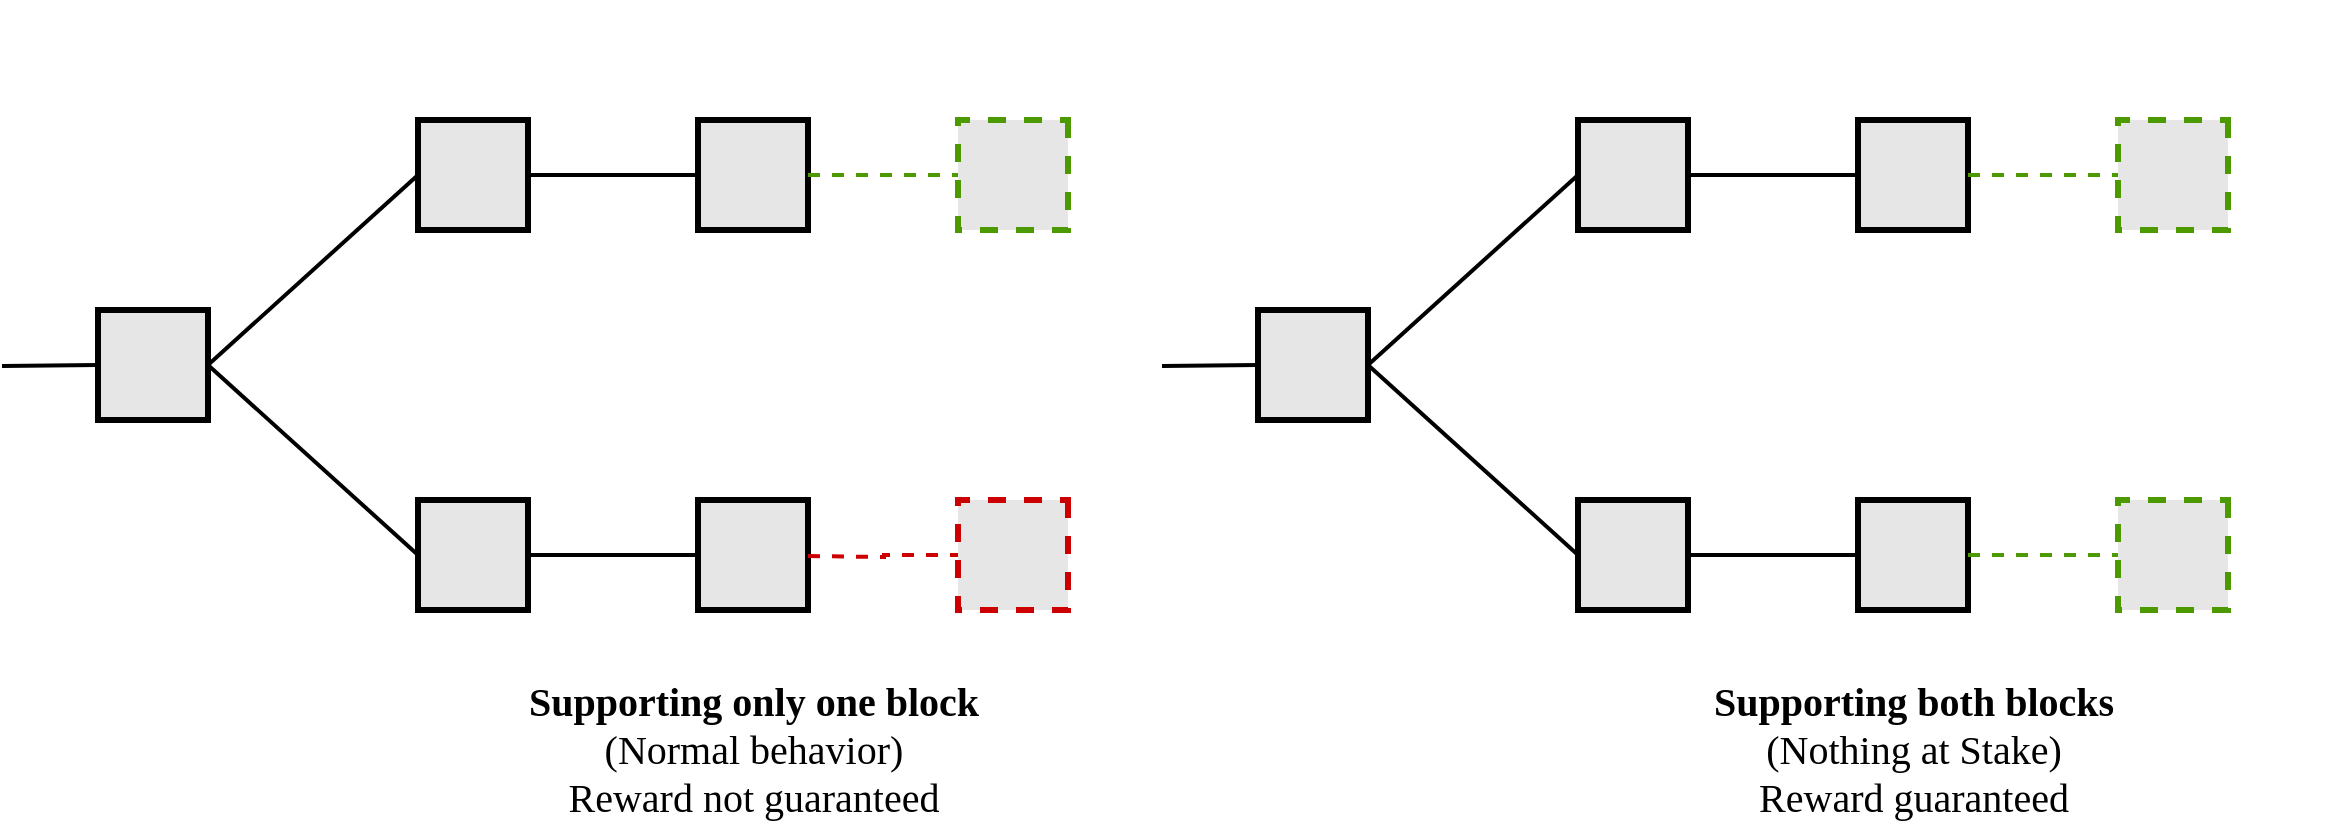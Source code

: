 <mxfile version="21.2.8" type="device" pages="2">
  <diagram name="NaS" id="9Ym3tnWQgLL6RxvB95Zr">
    <mxGraphModel dx="1418" dy="820" grid="1" gridSize="10" guides="1" tooltips="1" connect="1" arrows="1" fold="1" page="1" pageScale="1" pageWidth="1169" pageHeight="827" math="0" shadow="0">
      <root>
        <mxCell id="0" />
        <mxCell id="1" parent="0" />
        <mxCell id="mmL3YTIzJLNIyzHsJpGo-32" value="" style="group;flipH=0;rotation=90;" parent="1" vertex="1" connectable="0">
          <mxGeometry x="760" y="137" width="363.37" height="533" as="geometry" />
        </mxCell>
        <mxCell id="mmL3YTIzJLNIyzHsJpGo-20" style="edgeStyle=orthogonalEdgeStyle;rounded=0;orthogonalLoop=1;jettySize=auto;html=1;exitX=0.5;exitY=1;exitDx=0;exitDy=0;endArrow=none;endFill=0;strokeWidth=2;" parent="mmL3YTIzJLNIyzHsJpGo-32" source="mmL3YTIzJLNIyzHsJpGo-21" edge="1">
          <mxGeometry relative="1" as="geometry">
            <mxPoint x="-144" y="267" as="targetPoint" />
            <Array as="points">
              <mxPoint x="-144" y="266" />
            </Array>
          </mxGeometry>
        </mxCell>
        <mxCell id="mmL3YTIzJLNIyzHsJpGo-21" value="" style="whiteSpace=wrap;html=1;aspect=fixed;strokeWidth=3;fillColor=#E6E6E6;rotation=90;" parent="mmL3YTIzJLNIyzHsJpGo-32" vertex="1">
          <mxGeometry x="-96" y="239" width="55" height="55" as="geometry" />
        </mxCell>
        <mxCell id="mmL3YTIzJLNIyzHsJpGo-23" value="" style="whiteSpace=wrap;html=1;aspect=fixed;strokeWidth=3;fillColor=#E6E6E6;rotation=90;" parent="mmL3YTIzJLNIyzHsJpGo-32" vertex="1">
          <mxGeometry x="204" y="144" width="55" height="55" as="geometry" />
        </mxCell>
        <mxCell id="mmL3YTIzJLNIyzHsJpGo-24" value="" style="whiteSpace=wrap;html=1;aspect=fixed;strokeWidth=3;fillColor=#E6E6E6;rotation=90;" parent="mmL3YTIzJLNIyzHsJpGo-32" vertex="1">
          <mxGeometry x="204" y="334" width="55" height="55" as="geometry" />
        </mxCell>
        <mxCell id="mmL3YTIzJLNIyzHsJpGo-25" style="edgeStyle=orthogonalEdgeStyle;rounded=0;orthogonalLoop=1;jettySize=auto;html=1;exitX=0.5;exitY=0;exitDx=0;exitDy=0;endArrow=none;endFill=0;strokeWidth=2;" parent="mmL3YTIzJLNIyzHsJpGo-32" source="mmL3YTIzJLNIyzHsJpGo-26" target="mmL3YTIzJLNIyzHsJpGo-23" edge="1">
          <mxGeometry relative="1" as="geometry" />
        </mxCell>
        <mxCell id="mmL3YTIzJLNIyzHsJpGo-26" value="" style="whiteSpace=wrap;html=1;aspect=fixed;strokeWidth=3;fillColor=#E6E6E6;rotation=90;" parent="mmL3YTIzJLNIyzHsJpGo-32" vertex="1">
          <mxGeometry x="64" y="144" width="55" height="55" as="geometry" />
        </mxCell>
        <mxCell id="mmL3YTIzJLNIyzHsJpGo-19" style="rounded=0;orthogonalLoop=1;jettySize=auto;html=1;strokeWidth=2;endArrow=none;endFill=0;entryX=0.5;entryY=1;entryDx=0;entryDy=0;exitX=0.5;exitY=0;exitDx=0;exitDy=0;" parent="mmL3YTIzJLNIyzHsJpGo-32" source="mmL3YTIzJLNIyzHsJpGo-21" target="mmL3YTIzJLNIyzHsJpGo-26" edge="1">
          <mxGeometry relative="1" as="geometry" />
        </mxCell>
        <mxCell id="mmL3YTIzJLNIyzHsJpGo-27" style="edgeStyle=orthogonalEdgeStyle;rounded=0;orthogonalLoop=1;jettySize=auto;html=1;exitX=0.5;exitY=0;exitDx=0;exitDy=0;endArrow=none;endFill=0;strokeWidth=2;" parent="mmL3YTIzJLNIyzHsJpGo-32" source="mmL3YTIzJLNIyzHsJpGo-28" target="mmL3YTIzJLNIyzHsJpGo-24" edge="1">
          <mxGeometry relative="1" as="geometry" />
        </mxCell>
        <mxCell id="mmL3YTIzJLNIyzHsJpGo-28" value="" style="whiteSpace=wrap;html=1;aspect=fixed;strokeWidth=3;fillColor=#E6E6E6;rotation=90;" parent="mmL3YTIzJLNIyzHsJpGo-32" vertex="1">
          <mxGeometry x="64" y="334" width="55" height="55" as="geometry" />
        </mxCell>
        <mxCell id="mmL3YTIzJLNIyzHsJpGo-18" style="rounded=0;orthogonalLoop=1;jettySize=auto;html=1;strokeWidth=2;endArrow=none;endFill=0;entryX=0.5;entryY=1;entryDx=0;entryDy=0;exitX=0.5;exitY=0;exitDx=0;exitDy=0;" parent="mmL3YTIzJLNIyzHsJpGo-32" source="mmL3YTIzJLNIyzHsJpGo-21" target="mmL3YTIzJLNIyzHsJpGo-28" edge="1">
          <mxGeometry relative="1" as="geometry" />
        </mxCell>
        <mxCell id="mmL3YTIzJLNIyzHsJpGo-29" value="" style="whiteSpace=wrap;html=1;aspect=fixed;strokeWidth=3;dashed=1;fillColor=#E6E6E6;strokeColor=#4D9900;rotation=90;" parent="mmL3YTIzJLNIyzHsJpGo-32" vertex="1">
          <mxGeometry x="334" y="144" width="55" height="55" as="geometry" />
        </mxCell>
        <mxCell id="mmL3YTIzJLNIyzHsJpGo-22" style="edgeStyle=orthogonalEdgeStyle;rounded=0;orthogonalLoop=1;jettySize=auto;html=1;exitX=0.5;exitY=0;exitDx=0;exitDy=0;strokeWidth=2;endArrow=none;endFill=0;dashed=1;strokeColor=#4D9900;" parent="mmL3YTIzJLNIyzHsJpGo-32" source="mmL3YTIzJLNIyzHsJpGo-23" target="mmL3YTIzJLNIyzHsJpGo-29" edge="1">
          <mxGeometry relative="1" as="geometry" />
        </mxCell>
        <mxCell id="mmL3YTIzJLNIyzHsJpGo-30" value="" style="whiteSpace=wrap;html=1;aspect=fixed;strokeWidth=3;dashed=1;fillColor=#E6E6E6;strokeColor=#4D9900;rotation=90;" parent="mmL3YTIzJLNIyzHsJpGo-32" vertex="1">
          <mxGeometry x="334" y="334" width="55" height="55" as="geometry" />
        </mxCell>
        <mxCell id="mmL3YTIzJLNIyzHsJpGo-31" style="edgeStyle=orthogonalEdgeStyle;rounded=0;orthogonalLoop=1;jettySize=auto;html=1;exitX=0.5;exitY=0;exitDx=0;exitDy=0;strokeWidth=2;endArrow=none;endFill=0;dashed=1;strokeColor=#4D9900;entryX=0.5;entryY=1;entryDx=0;entryDy=0;" parent="mmL3YTIzJLNIyzHsJpGo-32" source="mmL3YTIzJLNIyzHsJpGo-24" target="mmL3YTIzJLNIyzHsJpGo-30" edge="1">
          <mxGeometry relative="1" as="geometry">
            <mxPoint x="249" y="181" as="sourcePoint" />
            <mxPoint x="324" y="181" as="targetPoint" />
          </mxGeometry>
        </mxCell>
        <mxCell id="mmL3YTIzJLNIyzHsJpGo-37" value="&lt;font style=&quot;font-size: 20px;&quot; face=&quot;Garamond&quot;&gt;&lt;b style=&quot;&quot;&gt;Supporting both blocks&lt;/b&gt;&lt;br&gt;&lt;span style=&quot;&quot;&gt;(Nothing at Stake)&lt;/span&gt;&lt;br&gt;&lt;font style=&quot;font-size: 20px;&quot;&gt;Reward guaranteed&lt;/font&gt;&lt;br&gt;&lt;/font&gt;" style="text;html=1;strokeColor=none;fillColor=none;align=center;verticalAlign=middle;whiteSpace=wrap;rounded=0;" parent="mmL3YTIzJLNIyzHsJpGo-32" vertex="1">
          <mxGeometry x="99.62" y="443" width="263.75" height="30" as="geometry" />
        </mxCell>
        <mxCell id="mmL3YTIzJLNIyzHsJpGo-35" value="&lt;font style=&quot;font-size: 20px;&quot; face=&quot;Garamond&quot;&gt;&lt;b style=&quot;&quot;&gt;Supporting only one block&lt;/b&gt;&lt;br&gt;&lt;span style=&quot;&quot;&gt;(Normal behavior)&lt;/span&gt;&lt;br&gt;&lt;font style=&quot;font-size: 20px;&quot;&gt;Reward not guaranteed&lt;/font&gt;&lt;br&gt;&lt;/font&gt;" style="text;html=1;strokeColor=none;fillColor=none;align=center;verticalAlign=middle;whiteSpace=wrap;rounded=0;" parent="1" vertex="1">
          <mxGeometry x="279.63" y="580" width="263.75" height="30" as="geometry" />
        </mxCell>
        <mxCell id="mmL3YTIzJLNIyzHsJpGo-13" style="edgeStyle=orthogonalEdgeStyle;rounded=0;orthogonalLoop=1;jettySize=auto;html=1;exitX=0.5;exitY=1;exitDx=0;exitDy=0;endArrow=none;endFill=0;strokeWidth=2;" parent="1" source="mmL3YTIzJLNIyzHsJpGo-4" edge="1">
          <mxGeometry relative="1" as="geometry">
            <mxPoint x="36" y="404" as="targetPoint" />
            <Array as="points">
              <mxPoint x="36" y="403" />
            </Array>
          </mxGeometry>
        </mxCell>
        <mxCell id="mmL3YTIzJLNIyzHsJpGo-4" value="" style="whiteSpace=wrap;html=1;aspect=fixed;strokeWidth=3;fillColor=#E6E6E6;rotation=90;" parent="1" vertex="1">
          <mxGeometry x="84" y="376" width="55" height="55" as="geometry" />
        </mxCell>
        <mxCell id="mmL3YTIzJLNIyzHsJpGo-5" value="" style="whiteSpace=wrap;html=1;aspect=fixed;strokeWidth=3;fillColor=#E6E6E6;rotation=90;" parent="1" vertex="1">
          <mxGeometry x="384" y="281" width="55" height="55" as="geometry" />
        </mxCell>
        <mxCell id="mmL3YTIzJLNIyzHsJpGo-6" value="" style="whiteSpace=wrap;html=1;aspect=fixed;strokeWidth=3;fillColor=#E6E6E6;rotation=90;" parent="1" vertex="1">
          <mxGeometry x="384" y="471" width="55" height="55" as="geometry" />
        </mxCell>
        <mxCell id="mmL3YTIzJLNIyzHsJpGo-11" style="edgeStyle=orthogonalEdgeStyle;rounded=0;orthogonalLoop=1;jettySize=auto;html=1;exitX=0.5;exitY=0;exitDx=0;exitDy=0;endArrow=none;endFill=0;strokeWidth=2;" parent="1" source="mmL3YTIzJLNIyzHsJpGo-7" target="mmL3YTIzJLNIyzHsJpGo-5" edge="1">
          <mxGeometry relative="1" as="geometry" />
        </mxCell>
        <mxCell id="mmL3YTIzJLNIyzHsJpGo-7" value="" style="whiteSpace=wrap;html=1;aspect=fixed;strokeWidth=3;fillColor=#E6E6E6;rotation=90;" parent="1" vertex="1">
          <mxGeometry x="244" y="281" width="55" height="55" as="geometry" />
        </mxCell>
        <mxCell id="mmL3YTIzJLNIyzHsJpGo-10" style="rounded=0;orthogonalLoop=1;jettySize=auto;html=1;strokeWidth=2;endArrow=none;endFill=0;entryX=0.5;entryY=1;entryDx=0;entryDy=0;exitX=0.5;exitY=0;exitDx=0;exitDy=0;" parent="1" source="mmL3YTIzJLNIyzHsJpGo-4" target="mmL3YTIzJLNIyzHsJpGo-7" edge="1">
          <mxGeometry relative="1" as="geometry" />
        </mxCell>
        <mxCell id="mmL3YTIzJLNIyzHsJpGo-8" value="" style="whiteSpace=wrap;html=1;aspect=fixed;strokeWidth=3;fillColor=#E6E6E6;rotation=90;" parent="1" vertex="1">
          <mxGeometry x="244" y="471" width="55" height="55" as="geometry" />
        </mxCell>
        <mxCell id="mmL3YTIzJLNIyzHsJpGo-12" style="edgeStyle=orthogonalEdgeStyle;rounded=0;orthogonalLoop=1;jettySize=auto;html=1;exitX=0.5;exitY=0;exitDx=0;exitDy=0;endArrow=none;endFill=0;strokeWidth=2;" parent="1" source="mmL3YTIzJLNIyzHsJpGo-8" target="mmL3YTIzJLNIyzHsJpGo-6" edge="1">
          <mxGeometry relative="1" as="geometry" />
        </mxCell>
        <mxCell id="mmL3YTIzJLNIyzHsJpGo-9" style="rounded=0;orthogonalLoop=1;jettySize=auto;html=1;strokeWidth=2;endArrow=none;endFill=0;entryX=0.5;entryY=1;entryDx=0;entryDy=0;exitX=0.5;exitY=0;exitDx=0;exitDy=0;" parent="1" source="mmL3YTIzJLNIyzHsJpGo-4" target="mmL3YTIzJLNIyzHsJpGo-8" edge="1">
          <mxGeometry relative="1" as="geometry" />
        </mxCell>
        <mxCell id="mmL3YTIzJLNIyzHsJpGo-14" value="" style="whiteSpace=wrap;html=1;aspect=fixed;strokeWidth=3;dashed=1;fillColor=#E6E6E6;strokeColor=#4D9900;rotation=90;" parent="1" vertex="1">
          <mxGeometry x="514" y="281" width="55" height="55" as="geometry" />
        </mxCell>
        <mxCell id="mmL3YTIzJLNIyzHsJpGo-17" style="edgeStyle=orthogonalEdgeStyle;rounded=0;orthogonalLoop=1;jettySize=auto;html=1;exitX=0.5;exitY=0;exitDx=0;exitDy=0;strokeWidth=2;endArrow=none;endFill=0;dashed=1;strokeColor=#4D9900;" parent="1" source="mmL3YTIzJLNIyzHsJpGo-5" target="mmL3YTIzJLNIyzHsJpGo-14" edge="1">
          <mxGeometry relative="1" as="geometry" />
        </mxCell>
        <mxCell id="mmL3YTIzJLNIyzHsJpGo-38" value="" style="whiteSpace=wrap;html=1;aspect=fixed;strokeWidth=3;dashed=1;fillColor=#E6E6E6;strokeColor=#CC0000;rotation=90;" parent="1" vertex="1">
          <mxGeometry x="514" y="471" width="55" height="55" as="geometry" />
        </mxCell>
        <mxCell id="mmL3YTIzJLNIyzHsJpGo-39" style="edgeStyle=orthogonalEdgeStyle;rounded=0;orthogonalLoop=1;jettySize=auto;html=1;exitX=0.5;exitY=0;exitDx=0;exitDy=0;strokeWidth=2;endArrow=none;endFill=0;dashed=1;strokeColor=#CC0000;" parent="1" target="mmL3YTIzJLNIyzHsJpGo-38" edge="1">
          <mxGeometry relative="1" as="geometry">
            <mxPoint x="439" y="499" as="sourcePoint" />
          </mxGeometry>
        </mxCell>
      </root>
    </mxGraphModel>
  </diagram>
  <diagram id="LDwl66-hHTjTwH-LTW0f" name="Long Range">
    <mxGraphModel dx="1418" dy="820" grid="1" gridSize="10" guides="1" tooltips="1" connect="1" arrows="1" fold="1" page="1" pageScale="1" pageWidth="1169" pageHeight="827" math="0" shadow="0">
      <root>
        <mxCell id="0" />
        <mxCell id="1" parent="0" />
        <mxCell id="v6M47DKB7N8OFDshyCgI-16" value="&lt;font style=&quot;font-size: 20px;&quot; face=&quot;Garamond&quot;&gt;Since Illegitiamte blockchain is longer, it is accepted as the current valid state of the blockchain and legit blocks start being added&lt;br&gt;&lt;/font&gt;" style="text;html=1;strokeColor=none;fillColor=none;align=center;verticalAlign=middle;whiteSpace=wrap;rounded=0;" vertex="1" parent="1">
          <mxGeometry x="36" y="470" width="830" height="30" as="geometry" />
        </mxCell>
        <mxCell id="v6M47DKB7N8OFDshyCgI-17" style="edgeStyle=orthogonalEdgeStyle;rounded=0;orthogonalLoop=1;jettySize=auto;html=1;exitX=0.5;exitY=1;exitDx=0;exitDy=0;strokeWidth=2;endArrow=none;endFill=0;" edge="1" parent="1" source="v6M47DKB7N8OFDshyCgI-3">
          <mxGeometry relative="1" as="geometry">
            <mxPoint x="50" y="151.818" as="targetPoint" />
          </mxGeometry>
        </mxCell>
        <mxCell id="v6M47DKB7N8OFDshyCgI-3" value="" style="whiteSpace=wrap;html=1;aspect=fixed;strokeWidth=3;fillColor=#E6E6E6;rotation=90;" vertex="1" parent="1">
          <mxGeometry x="91.709" y="129.273" width="45.879" height="45.879" as="geometry" />
        </mxCell>
        <mxCell id="v6M47DKB7N8OFDshyCgI-4" value="" style="whiteSpace=wrap;html=1;aspect=fixed;strokeWidth=3;fillColor=#E6E6E6;rotation=90;" vertex="1" parent="1">
          <mxGeometry x="338.623" y="129.273" width="45.879" height="45.879" as="geometry" />
        </mxCell>
        <mxCell id="v6M47DKB7N8OFDshyCgI-5" value="" style="whiteSpace=wrap;html=1;aspect=fixed;strokeWidth=3;fillColor=#E6E6E6;rotation=90;strokeColor=#CC0000;dashed=1;" vertex="1" parent="1">
          <mxGeometry x="341" y="308.182" width="45.879" height="45.879" as="geometry" />
        </mxCell>
        <mxCell id="v6M47DKB7N8OFDshyCgI-6" style="edgeStyle=orthogonalEdgeStyle;rounded=0;orthogonalLoop=1;jettySize=auto;html=1;exitX=0.5;exitY=0;exitDx=0;exitDy=0;endArrow=none;endFill=0;strokeWidth=2;" edge="1" parent="1" source="v6M47DKB7N8OFDshyCgI-7" target="v6M47DKB7N8OFDshyCgI-4">
          <mxGeometry relative="1" as="geometry" />
        </mxCell>
        <mxCell id="v6M47DKB7N8OFDshyCgI-7" value="" style="whiteSpace=wrap;html=1;aspect=fixed;strokeWidth=3;fillColor=#E6E6E6;rotation=90;" vertex="1" parent="1">
          <mxGeometry x="215.166" y="129.273" width="45.879" height="45.879" as="geometry" />
        </mxCell>
        <mxCell id="v6M47DKB7N8OFDshyCgI-8" style="rounded=0;orthogonalLoop=1;jettySize=auto;html=1;strokeWidth=2;endArrow=none;endFill=0;entryX=0.5;entryY=1;entryDx=0;entryDy=0;exitX=0.5;exitY=0;exitDx=0;exitDy=0;" edge="1" parent="1" source="v6M47DKB7N8OFDshyCgI-3" target="v6M47DKB7N8OFDshyCgI-7">
          <mxGeometry relative="1" as="geometry" />
        </mxCell>
        <mxCell id="v6M47DKB7N8OFDshyCgI-9" style="edgeStyle=orthogonalEdgeStyle;rounded=0;orthogonalLoop=1;jettySize=auto;html=1;exitX=0.5;exitY=0;exitDx=0;exitDy=0;endArrow=none;endFill=0;strokeWidth=2;strokeColor=#CC0000;dashed=1;" edge="1" parent="1" source="v6M47DKB7N8OFDshyCgI-10" target="v6M47DKB7N8OFDshyCgI-5">
          <mxGeometry relative="1" as="geometry" />
        </mxCell>
        <mxCell id="v6M47DKB7N8OFDshyCgI-10" value="" style="whiteSpace=wrap;html=1;aspect=fixed;strokeWidth=3;fillColor=#E6E6E6;rotation=90;strokeColor=#CC0000;dashed=1;" vertex="1" parent="1">
          <mxGeometry x="215.163" y="308.182" width="45.879" height="45.879" as="geometry" />
        </mxCell>
        <mxCell id="v6M47DKB7N8OFDshyCgI-11" style="rounded=0;orthogonalLoop=1;jettySize=auto;html=1;strokeWidth=2;endArrow=none;endFill=0;entryX=0.5;entryY=1;entryDx=0;entryDy=0;strokeColor=#CC0000;dashed=1;exitX=1;exitY=0.5;exitDx=0;exitDy=0;edgeStyle=orthogonalEdgeStyle;" edge="1" parent="1" source="v6M47DKB7N8OFDshyCgI-3" target="v6M47DKB7N8OFDshyCgI-10">
          <mxGeometry relative="1" as="geometry">
            <mxPoint x="66.683" y="328.182" as="sourcePoint" />
          </mxGeometry>
        </mxCell>
        <mxCell id="v6M47DKB7N8OFDshyCgI-14" value="" style="whiteSpace=wrap;html=1;aspect=fixed;strokeWidth=3;dashed=1;fillColor=#E6E6E6;strokeColor=#CC0000;rotation=90;" vertex="1" parent="1">
          <mxGeometry x="468" y="308.182" width="45.879" height="45.879" as="geometry" />
        </mxCell>
        <mxCell id="v6M47DKB7N8OFDshyCgI-15" style="edgeStyle=orthogonalEdgeStyle;rounded=0;orthogonalLoop=1;jettySize=auto;html=1;exitX=0.5;exitY=0;exitDx=0;exitDy=0;strokeWidth=2;endArrow=none;endFill=0;dashed=1;strokeColor=#CC0000;entryX=0.5;entryY=1;entryDx=0;entryDy=0;" edge="1" parent="1" source="v6M47DKB7N8OFDshyCgI-5" target="v6M47DKB7N8OFDshyCgI-14">
          <mxGeometry relative="1" as="geometry">
            <mxPoint x="514.633" y="169.091" as="sourcePoint" />
            <mxPoint x="577.196" y="169.091" as="targetPoint" />
          </mxGeometry>
        </mxCell>
        <mxCell id="v6M47DKB7N8OFDshyCgI-20" value="" style="whiteSpace=wrap;html=1;aspect=fixed;strokeWidth=3;fillColor=#E6E6E6;rotation=90;" vertex="1" parent="1">
          <mxGeometry x="462.08" y="129.273" width="45.879" height="45.879" as="geometry" />
        </mxCell>
        <mxCell id="v6M47DKB7N8OFDshyCgI-21" style="edgeStyle=orthogonalEdgeStyle;rounded=0;orthogonalLoop=1;jettySize=auto;html=1;endArrow=none;endFill=0;strokeWidth=2;" edge="1" parent="1" source="v6M47DKB7N8OFDshyCgI-20" target="v6M47DKB7N8OFDshyCgI-4">
          <mxGeometry relative="1" as="geometry">
            <mxPoint x="291.075" y="163.818" as="sourcePoint" />
            <mxPoint x="361.98" y="163.818" as="targetPoint" />
          </mxGeometry>
        </mxCell>
        <mxCell id="v6M47DKB7N8OFDshyCgI-22" value="" style="whiteSpace=wrap;html=1;aspect=fixed;strokeWidth=3;dashed=1;fillColor=#E6E6E6;strokeColor=#CC0000;rotation=90;" vertex="1" parent="1">
          <mxGeometry x="594" y="308.182" width="45.879" height="45.879" as="geometry" />
        </mxCell>
        <mxCell id="v6M47DKB7N8OFDshyCgI-24" style="edgeStyle=orthogonalEdgeStyle;rounded=0;orthogonalLoop=1;jettySize=auto;html=1;strokeWidth=2;endArrow=none;endFill=0;dashed=1;strokeColor=#CC0000;" edge="1" parent="1" source="v6M47DKB7N8OFDshyCgI-14" target="v6M47DKB7N8OFDshyCgI-22">
          <mxGeometry relative="1" as="geometry">
            <mxPoint x="516.302" y="342.727" as="sourcePoint" />
            <mxPoint x="593.879" y="342.727" as="targetPoint" />
          </mxGeometry>
        </mxCell>
        <mxCell id="v6M47DKB7N8OFDshyCgI-25" value="" style="endArrow=none;dashed=1;html=1;strokeWidth=3;rounded=0;" edge="1" parent="1" source="v6M47DKB7N8OFDshyCgI-37">
          <mxGeometry width="50" height="50" relative="1" as="geometry">
            <mxPoint x="299.38" y="370" as="sourcePoint" />
            <mxPoint x="180" y="120" as="targetPoint" />
          </mxGeometry>
        </mxCell>
        <mxCell id="v6M47DKB7N8OFDshyCgI-27" value="" style="whiteSpace=wrap;html=1;aspect=fixed;strokeWidth=3;fillColor=#E6E6E6;rotation=90;" vertex="1" parent="1">
          <mxGeometry x="720.001" y="308.182" width="45.879" height="45.879" as="geometry" />
        </mxCell>
        <mxCell id="v6M47DKB7N8OFDshyCgI-29" style="edgeStyle=orthogonalEdgeStyle;rounded=0;orthogonalLoop=1;jettySize=auto;html=1;endArrow=none;endFill=0;strokeWidth=2;" edge="1" parent="1" source="v6M47DKB7N8OFDshyCgI-27" target="v6M47DKB7N8OFDshyCgI-22">
          <mxGeometry relative="1" as="geometry">
            <mxPoint x="470.422" y="161.818" as="sourcePoint" />
            <mxPoint x="392.844" y="161.818" as="targetPoint" />
          </mxGeometry>
        </mxCell>
        <mxCell id="v6M47DKB7N8OFDshyCgI-31" value="&lt;font face=&quot;Lucida Console&quot;&gt;&lt;span style=&quot;font-size: 18px;&quot;&gt;Legitimate Blockchain&lt;/span&gt;&lt;/font&gt;" style="text;html=1;strokeColor=none;fillColor=none;align=center;verticalAlign=middle;whiteSpace=wrap;rounded=0;" vertex="1" parent="1">
          <mxGeometry x="180" y="80" width="278.29" height="30" as="geometry" />
        </mxCell>
        <mxCell id="v6M47DKB7N8OFDshyCgI-32" value="&lt;font face=&quot;Lucida Console&quot;&gt;&lt;span style=&quot;font-size: 18px;&quot;&gt;Illegitimate Blockchain&lt;/span&gt;&lt;/font&gt;" style="text;html=1;strokeColor=none;fillColor=none;align=center;verticalAlign=middle;whiteSpace=wrap;rounded=0;" vertex="1" parent="1">
          <mxGeometry x="189.71" y="270" width="278.29" height="30" as="geometry" />
        </mxCell>
        <mxCell id="v6M47DKB7N8OFDshyCgI-35" value="" style="endArrow=none;dashed=1;html=1;strokeWidth=3;rounded=0;" edge="1" parent="1" source="v6M47DKB7N8OFDshyCgI-36">
          <mxGeometry width="50" height="50" relative="1" as="geometry">
            <mxPoint x="680" y="380" as="sourcePoint" />
            <mxPoint x="680" y="280" as="targetPoint" />
          </mxGeometry>
        </mxCell>
        <mxCell id="v6M47DKB7N8OFDshyCgI-36" value="&lt;font face=&quot;Lucida Console&quot;&gt;Illegitimate blockchain is released&lt;/font&gt;" style="text;html=1;align=center;verticalAlign=middle;resizable=0;points=[];autosize=1;strokeColor=none;fillColor=none;" vertex="1" parent="1">
          <mxGeometry x="540" y="370" width="280" height="30" as="geometry" />
        </mxCell>
        <mxCell id="v6M47DKB7N8OFDshyCgI-37" value="&lt;font face=&quot;Lucida Console&quot;&gt;Illegitiame blockchain is created and fake block history is written&lt;/font&gt;" style="text;html=1;strokeColor=none;fillColor=none;align=center;verticalAlign=middle;whiteSpace=wrap;rounded=0;" vertex="1" parent="1">
          <mxGeometry x="36" y="370" width="288.62" height="30" as="geometry" />
        </mxCell>
      </root>
    </mxGraphModel>
  </diagram>
</mxfile>
